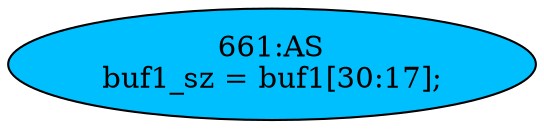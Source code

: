 strict digraph "" {
	node [label="\N"];
	"661:AS"	 [ast="<pyverilog.vparser.ast.Assign object at 0x7fae5e0faad0>",
		def_var="['buf1_sz']",
		fillcolor=deepskyblue,
		label="661:AS
buf1_sz = buf1[30:17];",
		statements="[]",
		style=filled,
		typ=Assign,
		use_var="['buf1']"];
}
